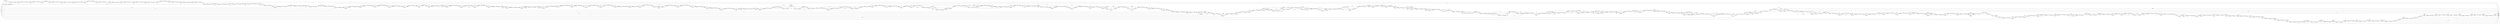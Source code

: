 digraph {
	graph [rankdir=LR]
	node [shape=rectangle]
	2 -> 18 [label=3341]
	18 -> 75 [label=40227]
	75 -> 84 [label=39445]
	75 -> 10188 [label=782]
	84 -> 120 [label=2559]
	84 -> 18144 [label=36886]
	120 -> 123 [label=40227]
	123 -> 138 [label=40226]
	123 -> 10238 [label=1]
	138 -> 147 [label=39495]
	138 -> 10241 [label=731]
	147 -> 161 [label=39445]
	147 -> 10238 [label=50]
	161 -> 1 [label=36573]
	161 -> 168 [label=2872]
	168 -> 183 [label=2922]
	168 -> 189 [label=732]
	183 -> 185 [label=2613]
	183 -> 18216 [label=309]
	185 -> 1 [label=4]
	185 -> 189 [label=2609]
	189 -> 192 [label=3341]
	192 -> 210 [label=3340]
	192 -> 18216 [label=1]
	210 -> 213 [label=3290]
	210 -> 243 [label=50]
	213 -> 222 [label=3600]
	222 -> 243 [label=2559]
	222 -> 249 [label=1041]
	243 -> 249 [label=2609]
	249 -> 294 [label=3650]
	294 -> 315 [label=2559]
	294 -> 10293 [label=1091]
	315 -> 318 [label=3341]
	318 -> 339 [label=2559]
	318 -> 10310 [label=782]
	339 -> 341 [label=3650]
	341 -> 362 [label=2559]
	341 -> 10338 [label=1091]
	362 -> 363 [label=3650]
	363 -> 372 [label=2919]
	363 -> 384 [label=731]
	372 -> 384 [label=2610]
	372 -> 393 [label=309]
	384 -> 393 [label=3341]
	393 -> 402 [label=3650]
	402 -> 423 [label=3600]
	402 -> 10358 [label=50]
	423 -> 435 [label=3650]
	435 -> 465 [label=2559]
	435 -> 10382 [label=1091]
	465 -> 480 [label=2919]
	480 -> 507 [label=3650]
	507 -> 528 [label=2562]
	507 -> 10407 [label=50]
	507 -> 18256 [label=1038]
	528 -> 537 [label=3649]
	537 -> 564 [label=3650]
	564 -> 585 [label=3649]
	564 -> 18299 [label=1]
	585 -> 600 [label=3650]
	600 -> 621 [label=2922]
	600 -> 18585 [label=728]
	621 -> 654 [label=3650]
	654 -> 675 [label=2560]
	654 -> 10427 [label=362]
	654 -> 18605 [label=728]
	675 -> 738 [label=3650]
	738 -> 758 [label=3647]
	738 -> 759 [label=3]
	758 -> 759 [label=3338]
	758 -> 1 [label=309]
	759 -> 930 [label=3341]
	930 -> 951 [label=3340]
	930 -> 18319 [label=1]
	951 -> 1131 [label=3341]
	1131 -> 1141 [label=3342]
	1141 -> 1162 [label=3339]
	1141 -> 22282 [label=3]
	1162 -> 1225 [label=3342]
	1225 -> 1246 [label=2560]
	1225 -> 10447 [label=782]
	1246 -> 1318 [label=3342]
	1318 -> 1339 [label=2564]
	1318 -> 10459 [label=778]
	1339 -> 1351 [label=3292]
	1351 -> 1363 [label=3342]
	1363 -> 1384 [label=2560]
	1363 -> 10499 [label=782]
	1384 -> 1393 [label=3342]
	1393 -> 1426 [label=2564]
	1393 -> 10511 [label=778]
	1426 -> 1450 [label=3342]
	1450 -> 1468 [label=2564]
	1450 -> 1471 [label=778]
	1468 -> 1471 [label=2560]
	1468 -> 10560 [label=4]
	1471 -> 1480 [label=3338]
	1480 -> 1501 [label=2560]
	1480 -> 10560 [label=778]
	1501 -> 1520 [label=3342]
	1520 -> 1555 [label=2610]
	1520 -> 18659 [label=732]
	1555 -> 1558 [label=2610]
	1555 -> 1588 [label=732]
	1558 -> 1588 [label=2560]
	1558 -> 10614 [label=50]
	1588 -> 1600 [label=3292]
	1600 -> 10614 [label=732]
	1600 -> 1621 [label=2560]
	1621 -> 1669 [label=3292]
	1669 -> 1749 [label=3342]
	1749 -> 1750 [label=3341]
	1749 -> 10702 [label=1]
	1750 -> 1771 [label=2560]
	1750 -> 10702 [label=781]
	1771 -> 1782 [label=3342]
	1782 -> 1 [label=50]
	1782 -> 1961 [label=3292]
	1961 -> 1963 [label=3291]
	1961 -> 18711 [label=1]
	1963 -> 1993 [label=2560]
	1963 -> 18711 [label=731]
	1993 -> 2095 [label=3292]
	2095 -> 2104 [label=3291]
	2095 -> 18733 [label=1]
	2104 -> 2125 [label=2560]
	2104 -> 18733 [label=731]
	2125 -> 2239 [label=3292]
	2239 -> 2260 [label=2560]
	2239 -> 18761 [label=732]
	2260 -> 2344 [label=3292]
	2344 -> 2365 [label=3289]
	2344 -> 22330 [label=3]
	2365 -> 2462 [label=3292]
	2462 -> 2484 [label=3291]
	2462 -> 22551 [label=1]
	2484 -> 2795 [label=3292]
	2795 -> 2816 [label=3291]
	2795 -> 22571 [label=1]
	2816 -> 2845 [label=3292]
	2845 -> 2878 [label=3291]
	2845 -> 22603 [label=1]
	2878 -> 2929 [label=3292]
	2929 -> 2950 [label=2563]
	2929 -> 22350 [label=729]
	2950 -> 3054 [label=3292]
	3054 -> 3075 [label=3291]
	3054 -> 22623 [label=1]
	3075 -> 3145 [label=3292]
	3145 -> 1 [label=1]
	3145 -> 3186 [label=3291]
	3186 -> 3198 [label=2563]
	3186 -> 18770 [label=728]
	3198 -> 3219 [label=2560]
	3198 -> 18770 [label=3]
	3219 -> 3243 [label=3291]
	3243 -> 3264 [label=2563]
	3243 -> 22390 [label=728]
	3264 -> 3396 [label=3291]
	3396 -> 3417 [label=3290]
	3396 -> 22643 [label=1]
	3417 -> 3486 [label=3291]
	3486 -> 3513 [label=3287]
	3486 -> 18807 [label=4]
	3513 -> 3642 [label=3291]
	3642 -> 3663 [label=3287]
	3642 -> 18827 [label=4]
	3663 -> 4210 [label=3291]
	4210 -> 4231 [label=2563]
	4210 -> 22410 [label=728]
	4231 -> 4327 [label=3291]
	4327 -> 4348 [label=2563]
	4327 -> 22430 [label=728]
	4348 -> 4637 [label=3291]
	4637 -> 1 [label=1]
	4637 -> 4639 [label=3290]
	4639 -> 1 [label=725]
	4639 -> 4651 [label=2565]
	4651 -> 4672 [label=2562]
	4651 -> 22450 [label=3]
	4672 -> 4707 [label=2565]
	4707 -> 1 [label=3]
	4707 -> 4741 [label=2562]
	4741 -> 1 [label=2]
	4741 -> 5069 [label=2560]
	5069 -> 5090 [label=2559]
	5069 -> 26097 [label=1]
	5090 -> 5373 [label=2560]
	5373 -> 5394 [label=2559]
	5373 -> 26117 [label=1]
	5394 -> 5496 [label=2560]
	5496 -> 5517 [label=2559]
	5496 -> 26137 [label=1]
	5517 -> 5529 [label=2560]
	5529 -> 5553 [label=2559]
	5529 -> 26160 [label=1]
	5553 -> 5607 [label=2560]
	5607 -> 5628 [label=2559]
	5607 -> 26180 [label=1]
	5628 -> 5790 [label=2560]
	5790 -> 5811 [label=2559]
	5790 -> 26200 [label=1]
	5811 -> 5982 [label=2560]
	5982 -> 1 [label=2559]
	5982 -> 27329 [label=1]
	5983 -> 6043 [label=36936]
	6043 -> 6064 [label=50]
	6043 -> 23806 [label=36886]
	6064 -> 6150 [label=36936]
	6150 -> 6171 [label=50]
	6150 -> 23826 [label=36886]
	6171 -> 6182 [label=36936]
	6182 -> 6203 [label=50]
	6182 -> 23846 [label=36886]
	6203 -> 6236 [label=36936]
	6236 -> 6269 [label=50]
	6236 -> 23878 [label=36886]
	6269 -> 6281 [label=36936]
	6281 -> 6302 [label=50]
	6281 -> 23898 [label=36886]
	6302 -> 6311 [label=36936]
	6311 -> 6332 [label=50]
	6311 -> 23918 [label=36886]
	6332 -> 6353 [label=50]
	6332 -> 23938 [label=36886]
	6353 -> 6428 [label=36936]
	6428 -> 6443 [label=359]
	6428 -> 23959 [label=36577]
	6443 -> 6467 [label=50]
	6443 -> 23959 [label=309]
	6467 -> 6497 [label=36936]
	6497 -> 6521 [label=50]
	6497 -> 23985 [label=36886]
	6521 -> 6524 [label=36627]
	6524 -> 6527 [label=50]
	6524 -> 6545 [label=36577]
	6527 -> 6545 [label=359]
	6545 -> 6563 [label=36936]
	6563 -> 6584 [label=50]
	6563 -> 24039 [label=36886]
	6584 -> 6587 [label=36936]
	6587 -> 6594 [label=359]
	6587 -> 24060 [label=36577]
	6594 -> 6615 [label=50]
	6594 -> 24060 [label=309]
	6615 -> 6620 [label=36936]
	6620 -> 6656 [label=50]
	6620 -> 24099 [label=36886]
	6656 -> 6674 [label=359]
	6674 -> 6686 [label=36936]
	6686 -> 6695 [label=359]
	6686 -> 24140 [label=36577]
	6695 -> 6722 [label=50]
	6695 -> 24140 [label=309]
	6722 -> 6889 [label=36936]
	6889 -> 6910 [label=50]
	6889 -> 24174 [label=36886]
	6910 -> 6922 [label=36936]
	6922 -> 6943 [label=36627]
	6922 -> 25648 [label=309]
	6943 -> 6952 [label=36936]
	6952 -> 7027 [label=50]
	6952 -> 24248 [label=36886]
	7027 -> 7030 [label=36936]
	7030 -> 7147 [label=50]
	7030 -> 24364 [label=36886]
	7147 -> 7168 [label=36936]
	7168 -> 7240 [label=50]
	7168 -> 24435 [label=36886]
	7240 -> 7249 [label=36936]
	7249 -> 7270 [label=50]
	7249 -> 24455 [label=36886]
	7270 -> 7306 [label=50]
	7270 -> 24490 [label=36886]
	7306 -> 7312 [label=36936]
	7312 -> 7351 [label=50]
	7312 -> 24503 [label=36886]
	7351 -> 7357 [label=36936]
	7357 -> 7378 [label=50]
	7357 -> 24548 [label=36886]
	7378 -> 7381 [label=36936]
	7381 -> 7405 [label=50]
	7381 -> 24571 [label=36886]
	7405 -> 7424 [label=36936]
	7424 -> 7445 [label=50]
	7424 -> 24591 [label=36886]
	7445 -> 7462 [label=36936]
	7462 -> 7483 [label=50]
	7462 -> 16703 [label=36886]
	7483 -> 7528 [label=36937]
	7528 -> 7549 [label=50]
	7528 -> 16731 [label=36887]
	7549 -> 7564 [label=36627]
	7564 -> 7598 [label=36937]
	7598 -> 7615 [label=36628]
	7598 -> 16755 [label=309]
	7615 -> 7636 [label=50]
	7615 -> 16755 [label=36578]
	7636 -> 7645 [label=36937]
	7645 -> 7666 [label=36936]
	7645 -> 7672 [label=1]
	7666 -> 7669 [label=36627]
	7666 -> 16815 [label=309]
	7669 -> 7672 [label=50]
	7669 -> 24653 [label=36577]
	7672 -> 7693 [label=51]
	7693 -> 7717 [label=50]
	7693 -> 16815 [label=1]
	7717 -> 16821 [label=310]
	7717 -> 7756 [label=50]
	7756 -> 7758 [label=36937]
	7758 -> 7834 [label=50]
	7758 -> 16870 [label=36887]
	7834 -> 7848 [label=36627]
	7848 -> 7887 [label=50]
	7848 -> 24736 [label=36577]
	7887 -> 7921 [label=36937]
	7921 -> 7942 [label=359]
	7921 -> 17006 [label=36578]
	7942 -> 7956 [label=36937]
	7956 -> 7977 [label=51]
	7956 -> 24777 [label=36886]
	7977 -> 8001 [label=36937]
	8001 -> 8022 [label=51]
	8001 -> 24797 [label=36886]
	8022 -> 8023 [label=36628]
	8022 -> 8046 [label=309]
	8023 -> 8046 [label=51]
	8023 -> 8055 [label=36577]
	8046 -> 8052 [label=360]
	8052 -> 8055 [label=359]
	8052 -> 8148 [label=1]
	8055 -> 8064 [label=36936]
	8064 -> 8118 [label=50]
	8064 -> 24861 [label=36577]
	8064 -> 25837 [label=309]
	8118 -> 8145 [label=359]
	8145 -> 8148 [label=36936]
	8148 -> 8178 [label=36937]
	8178 -> 8202 [label=36936]
	8178 -> 17131 [label=1]
	8202 -> 8217 [label=36627]
	8202 -> 17131 [label=309]
	8217 -> 8223 [label=50]
	8217 -> 8241 [label=36577]
	8223 -> 8241 [label=359]
	8241 -> 8250 [label=36936]
	8250 -> 8271 [label=50]
	8250 -> 24951 [label=36886]
	8271 -> 8280 [label=36936]
	8280 -> 8292 [label=36937]
	8292 -> 8313 [label=36628]
	8292 -> 25869 [label=309]
	8313 -> 8316 [label=36937]
	8316 -> 8337 [label=50]
	8316 -> 17222 [label=36887]
	8337 -> 8338 [label=36937]
	8338 -> 8349 [label=51]
	8338 -> 17250 [label=36886]
	8349 -> 8406 [label=50]
	8349 -> 17250 [label=1]
	8406 -> 8427 [label=36937]
	8427 -> 8487 [label=50]
	8427 -> 17293 [label=36887]
	8487 -> 8496 [label=36937]
	8496 -> 8517 [label=36936]
	8496 -> 17357 [label=1]
	8517 -> 8520 [label=36937]
	8520 -> 8532 [label=360]
	8520 -> 25063 [label=36577]
	8532 -> 8533 [label=51]
	8532 -> 25063 [label=309]
	8533 -> 8554 [label=50]
	8533 -> 17377 [label=1]
	8554 -> 8562 [label=51]
	8562 -> 8563 [label=36937]
	8563 -> 8571 [label=51]
	8563 -> 8640 [label=36886]
	8571 -> 8619 [label=50]
	8571 -> 17424 [label=1]
	8619 -> 8640 [label=51]
	8640 -> 8710 [label=36937]
	8710 -> 8734 [label=51]
	8710 -> 25182 [label=36886]
	8734 -> 8754 [label=36937]
	8754 -> 8805 [label=51]
	8754 -> 25232 [label=36886]
	8805 -> 8838 [label=36937]
	8838 -> 8840 [label=36938]
	8840 -> 8850 [label=37663]
	8850 -> 8871 [label=37354]
	8850 -> 25897 [label=309]
	8871 -> 8890 [label=37663]
	8890 -> 8895 [label=36938]
	8890 -> 22008 [label=725]
	8895 -> 8916 [label=36937]
	8895 -> 22470 [label=1]
	8916 -> 8925 [label=36938]
	8925 -> 8934 [label=37666]
	8934 -> 8942 [label=780]
	8934 -> 8955 [label=36886]
	8942 -> 8955 [label=782]
	8955 -> 8964 [label=37668]
	8964 -> 8985 [label=36940]
	8964 -> 22044 [label=728]
	8985 -> 8994 [label=37668]
	8994 -> 9015 [label=36940]
	8994 -> 22064 [label=728]
	9015 -> 9033 [label=37668]
	9033 -> 9039 [label=54]
	9033 -> 22079 [label=37614]
	9039 -> 9054 [label=50]
	9039 -> 17463 [label=4]
	9054 -> 9078 [label=50]
	9054 -> 22100 [label=36886]
	9078 -> 9084 [label=778]
	9084 -> 9105 [label=50]
	9084 -> 17478 [label=728]
	9105 -> 9138 [label=50]
	9105 -> 18325 [label=37614]
	9138 -> 9177 [label=50]
	9138 -> 17540 [label=37618]
	9177 -> 9180 [label=782]
	9180 -> 9195 [label=37668]
	9195 -> 9207 [label=37359]
	9195 -> 18362 [label=309]
	9207 -> 9213 [label=37357]
	9207 -> 17581 [label=2]
	9213 -> 9264 [label=50]
	9213 -> 18362 [label=37307]
	9264 -> 9270 [label=37668]
	9270 -> 9282 [label=782]
	9270 -> 17625 [label=36886]
	9282 -> 9324 [label=50]
	9282 -> 17625 [label=732]
	9324 -> 9327 [label=782]
	9324 -> 9345 [label=36886]
	9327 -> 9345 [label=781]
	9327 -> 9348 [label=1]
	9345 -> 9348 [label=37667]
	9348 -> 9369 [label=37665]
	9348 -> 22155 [label=3]
	9369 -> 9411 [label=37668]
	9411 -> 9451 [label=50]
	9411 -> 17678 [label=732]
	9411 -> 17690 [label=36886]
	9451 -> 9453 [label=52]
	9453 -> 9489 [label=37668]
	9489 -> 9495 [label=782]
	9489 -> 9510 [label=36886]
	9495 -> 9510 [label=50]
	9495 -> 9516 [label=732]
	9510 -> 9516 [label=36936]
	9516 -> 9537 [label=37668]
	9537 -> 9558 [label=50]
	9537 -> 17727 [label=37618]
	9558 -> 9567 [label=37667]
	9567 -> 9570 [label=37668]
	9570 -> 9579 [label=52]
	9570 -> 17768 [label=37616]
	9579 -> 9600 [label=50]
	9579 -> 17768 [label=2]
	9600 -> 9621 [label=37665]
	9621 -> 9639 [label=37668]
	9639 -> 9648 [label=37359]
	9639 -> 18426 [label=309]
	9648 -> 9669 [label=51]
	9648 -> 18425 [label=37308]
	9669 -> 9675 [label=1088]
	9675 -> 9681 [label=360]
	9675 -> 9696 [label=728]
	9681 -> 9684 [label=36937]
	9684 -> 9696 [label=36940]
	9696 -> 9709 [label=37668]
	9709 -> 9730 [label=37667]
	9709 -> 17796 [label=1]
	9730 -> 9731 [label=37668]
	9731 -> 9732 [label=362]
	9731 -> 17797 [label=37306]
	9732 -> 9753 [label=50]
	9732 -> 18468 [label=312]
	9753 -> 9765 [label=37667]
	9765 -> 9783 [label=37358]
	9765 -> 9786 [label=309]
	9783 -> 9785 [label=37359]
	9785 -> 9786 [label=37356]
	9785 -> 18486 [label=3]
	9786 -> 9806 [label=37665]
	9806 -> 9824 [label=37667]
	9824 -> 9833 [label=37359]
	9824 -> 17982 [label=309]
	9833 -> 9842 [label=36627]
	9833 -> 17982 [label=732]
	9842 -> 9854 [label=50]
	9842 -> 9863 [label=36577]
	9854 -> 9863 [label=1091]
	9863 -> 9869 [label=37668]
	9869 -> 9881 [label=1091]
	9869 -> 17999 [label=36577]
	9881 -> 9902 [label=778]
	9881 -> 17999 [label=313]
	9902 -> 9911 [label=37668]
	9911 -> 9914 [label=36627]
	9911 -> 18031 [label=1041]
	9914 -> 9938 [label=50]
	9914 -> 18031 [label=36577]
	9938 -> 10001 [label=37668]
	10001 -> 10025 [label=36936]
	10001 -> 18059 [label=732]
	10025 -> 10038 [label=37668]
	10038 -> 10059 [label=782]
	10038 -> 25485 [label=36886]
	10059 -> 10060 [label=37668]
	10060 -> 10079 [label=36939]
	10060 -> 18093 [label=729]
	10079 -> 10096 [label=53]
	10079 -> 25503 [label=36886]
	10096 -> 10100 [label=54]
	10100 -> 10115 [label=363]
	10115 -> 10118 [label=1091]
	10118 -> 10124 [label=37668]
	10124 -> 10148 [label=359]
	10124 -> 10160 [label=732]
	10124 -> 25546 [label=36577]
	10148 -> 10160 [label=36936]
	10160 -> 10178 [label=37668]
	10178 -> 2 [label=782]
	10178 -> 18 [label=36886]
	10188 -> 10209 [label=50]
	10188 -> 18144 [label=732]
	10209 -> 120 [label=37668]
	10238 -> 10241 [label=51]
	10241 -> 168 [label=782]
	10293 -> 315 [label=782]
	10293 -> 10310 [label=309]
	10310 -> 339 [label=1091]
	10338 -> 362 [label=1091]
	10358 -> 423 [label=50]
	10382 -> 465 [label=360]
	10382 -> 480 [label=731]
	10407 -> 528 [label=50]
	10427 -> 675 [label=362]
	10447 -> 1246 [label=782]
	10459 -> 1351 [label=50]
	10459 -> 1339 [label=728]
	10499 -> 1384 [label=782]
	10511 -> 1426 [label=50]
	10511 -> 22310 [label=728]
	10560 -> 1501 [label=782]
	10614 -> 10632 [label=782]
	10632 -> 1669 [label=50]
	10632 -> 1621 [label=732]
	10702 -> 1771 [label=782]
	10703 -> 10760 [label=83]
	10760 -> 10781 [label=81]
	10760 -> 21617 [label=2]
	10781 -> 10815 [label=83]
	10815 -> 10879 [label=81]
	10815 -> 21680 [label=2]
	10879 -> 10937 [label=83]
	10937 -> 10958 [label=81]
	10937 -> 21700 [label=2]
	10958 -> 10982 [label=81]
	10958 -> 21723 [label=2]
	10982 -> 11042 [label=83]
	11042 -> 11077 [label=81]
	11042 -> 21757 [label=2]
	11077 -> 11105 [label=83]
	11105 -> 11141 [label=81]
	11105 -> 21792 [label=2]
	11141 -> 11252 [label=83]
	11252 -> 11273 [label=81]
	11252 -> 21812 [label=2]
	11273 -> 12054 [label=83]
	12054 -> 12075 [label=81]
	12054 -> 21832 [label=2]
	12075 -> 12134 [label=83]
	12134 -> 12155 [label=81]
	12134 -> 21852 [label=2]
	12155 -> 12182 [label=83]
	12182 -> 12203 [label=81]
	12182 -> 21872 [label=2]
	12203 -> 12473 [label=83]
	12473 -> 12494 [label=81]
	12473 -> 21892 [label=2]
	12494 -> 12689 [label=83]
	12689 -> 12710 [label=81]
	12689 -> 21912 [label=2]
	12710 -> 13031 [label=83]
	13031 -> 13067 [label=81]
	13031 -> 21947 [label=2]
	13067 -> 13328 [label=83]
	13328 -> 13349 [label=81]
	13328 -> 21967 [label=2]
	13349 -> 13445 [label=83]
	13445 -> 13466 [label=81]
	13445 -> 21987 [label=2]
	13466 -> 13616 [label=83]
	13616 -> 13637 [label=81]
	13616 -> 22007 [label=2]
	13637 -> 13913 [label=83]
	13913 -> 1 [label=2]
	13913 -> 15239 [label=81]
	15239 -> 15260 [label=36658]
	15260 -> 15281 [label=81]
	15260 -> 22696 [label=36577]
	15281 -> 15383 [label=36658]
	15383 -> 15404 [label=81]
	15383 -> 22716 [label=36577]
	15404 -> 15450 [label=36658]
	15450 -> 15503 [label=81]
	15450 -> 22768 [label=36577]
	15503 -> 15555 [label=36658]
	15555 -> 15608 [label=81]
	15555 -> 22820 [label=36577]
	15608 -> 15620 [label=36658]
	15620 -> 15884 [label=81]
	15620 -> 23003 [label=36577]
	15884 -> 15891 [label=36967]
	15891 -> 16049 [label=81]
	15891 -> 23225 [label=36886]
	16049 -> 16067 [label=36967]
	16067 -> 16304 [label=81]
	16067 -> 23461 [label=36886]
	16304 -> 16310 [label=36967]
	16310 -> 16478 [label=81]
	16310 -> 23628 [label=36886]
	16478 -> 16683 [label=36967]
	16683 -> 1 [label=81]
	16683 -> 5983 [label=36886]
	16703 -> 7483 [label=36887]
	16731 -> 7564 [label=310]
	16731 -> 7549 [label=36577]
	16755 -> 7636 [label=36887]
	16815 -> 7717 [label=310]
	16821 -> 16842 [label=1]
	16821 -> 24653 [label=309]
	16842 -> 7756 [label=36887]
	16870 -> 16892 [label=310]
	16870 -> 24697 [label=36577]
	16892 -> 16972 [label=1]
	16892 -> 24697 [label=309]
	16972 -> 7887 [label=36887]
	17006 -> 7942 [label=36578]
	17131 -> 17140 [label=310]
	17140 -> 8280 [label=1]
	17140 -> 8223 [label=309]
	17222 -> 8337 [label=36887]
	17250 -> 17258 [label=36887]
	17258 -> 8406 [label=1]
	17258 -> 25009 [label=36886]
	17293 -> 17327 [label=1]
	17293 -> 25042 [label=36886]
	17327 -> 8487 [label=36887]
	17357 -> 8517 [label=1]
	17377 -> 8554 [label=1]
	17424 -> 8619 [label=1]
	17463 -> 17478 [label=36890]
	17478 -> 17487 [label=37618]
	17487 -> 17502 [label=4]
	17487 -> 9105 [label=37614]
	17502 -> 9138 [label=2]
	17502 -> 18325 [label=2]
	17540 -> 9177 [label=2]
	17540 -> 18342 [label=37616]
	17581 -> 9264 [label=37618]
	17625 -> 9324 [label=37618]
	17678 -> 17690 [label=730]
	17678 -> 9451 [label=2]
	17690 -> 9453 [label=37616]
	17727 -> 9567 [label=1]
	17727 -> 9558 [label=37617]
	17768 -> 17774 [label=37618]
	17774 -> 9600 [label=37615]
	17774 -> 9621 [label=3]
	17796 -> 9730 [label=1]
	17797 -> 9783 [label=1]
	17797 -> 18468 [label=37305]
	17982 -> 9854 [label=1041]
	17999 -> 9902 [label=36890]
	18031 -> 9938 [label=37618]
	18059 -> 10025 [label=732]
	18093 -> 10096 [label=1]
	18093 -> 10115 [label=728]
	18144 -> 10209 [label=37618]
	18216 -> 213 [label=310]
	18256 -> 537 [label=1]
	18256 -> 528 [label=1037]
	18299 -> 585 [label=1]
	18319 -> 951 [label=1]
	18325 -> 9138 [label=37616]
	18342 -> 9177 [label=730]
	18342 -> 9180 [label=36886]
	18362 -> 17581 [label=37616]
	18425 -> 18426 [label=731]
	18425 -> 9681 [label=36577]
	18426 -> 18428 [label=1040]
	18428 -> 9684 [label=3]
	18428 -> 9669 [label=1037]
	18468 -> 9753 [label=37617]
	18486 -> 9806 [label=2]
	18486 -> 9824 [label=1]
	18585 -> 621 [label=728]
	18605 -> 675 [label=728]
	18659 -> 1555 [label=732]
	18711 -> 1993 [label=732]
	18733 -> 2125 [label=732]
	18761 -> 2260 [label=732]
	18770 -> 3219 [label=731]
	18807 -> 3513 [label=4]
	18827 -> 3663 [label=4]
	21597 -> 10703 [label=2]
	21617 -> 10781 [label=2]
	21680 -> 10879 [label=2]
	21700 -> 10958 [label=2]
	21723 -> 10982 [label=2]
	21757 -> 11077 [label=2]
	21792 -> 11141 [label=2]
	21812 -> 11273 [label=2]
	21832 -> 12075 [label=2]
	21852 -> 12155 [label=2]
	21872 -> 12203 [label=2]
	21892 -> 12494 [label=2]
	21912 -> 12710 [label=2]
	21947 -> 13067 [label=2]
	21967 -> 13349 [label=2]
	21987 -> 13466 [label=2]
	22007 -> 13637 [label=2]
	22008 -> 8925 [label=728]
	22044 -> 8985 [label=728]
	22064 -> 9015 [label=728]
	22079 -> 22100 [label=728]
	22079 -> 9054 [label=36886]
	22100 -> 22103 [label=37614]
	22103 -> 9078 [label=728]
	22103 -> 17463 [label=36886]
	22155 -> 9369 [label=3]
	22282 -> 1162 [label=3]
	22310 -> 1426 [label=728]
	22330 -> 2365 [label=3]
	22350 -> 2950 [label=729]
	22390 -> 3264 [label=728]
	22410 -> 4231 [label=728]
	22430 -> 4348 [label=728]
	22450 -> 4672 [label=3]
	22470 -> 8916 [label=1]
	22551 -> 2484 [label=1]
	22571 -> 2816 [label=1]
	22603 -> 2878 [label=1]
	22623 -> 3075 [label=1]
	22643 -> 3417 [label=1]
	22667 -> 22668 [label=36573]
	22668 -> 15239 [label=36577]
	22696 -> 15281 [label=36577]
	22716 -> 15404 [label=36577]
	22768 -> 15503 [label=36577]
	22820 -> 15608 [label=36577]
	23003 -> 15884 [label=36886]
	23225 -> 16049 [label=36886]
	23461 -> 16304 [label=36886]
	23628 -> 16478 [label=36886]
	23806 -> 6064 [label=36886]
	23826 -> 6171 [label=36886]
	23846 -> 6203 [label=36886]
	23878 -> 6269 [label=36886]
	23898 -> 6302 [label=36886]
	23918 -> 6332 [label=36886]
	23938 -> 6353 [label=36886]
	23959 -> 6467 [label=36886]
	23985 -> 6521 [label=36577]
	23985 -> 6527 [label=309]
	24039 -> 6584 [label=36886]
	24060 -> 6615 [label=36886]
	24099 -> 6674 [label=36577]
	24099 -> 6656 [label=309]
	24140 -> 6722 [label=36886]
	24174 -> 6910 [label=36886]
	24248 -> 7027 [label=36886]
	24364 -> 7147 [label=36886]
	24435 -> 7240 [label=36886]
	24455 -> 7270 [label=36886]
	24490 -> 7306 [label=36886]
	24503 -> 24524 [label=36577]
	24503 -> 25668 [label=309]
	24524 -> 7351 [label=36886]
	24548 -> 7378 [label=36886]
	24571 -> 7405 [label=36886]
	24591 -> 7445 [label=36886]
	24653 -> 16842 [label=36886]
	24697 -> 24704 [label=36886]
	24704 -> 7834 [label=36577]
	24704 -> 24736 [label=309]
	24736 -> 16972 [label=36886]
	24777 -> 7977 [label=36886]
	24797 -> 8022 [label=36886]
	24861 -> 24879 [label=36886]
	24879 -> 8145 [label=36577]
	24879 -> 8118 [label=309]
	24951 -> 8271 [label=36886]
	25009 -> 8406 [label=36886]
	25042 -> 17327 [label=36886]
	25063 -> 8562 [label=36886]
	25182 -> 8734 [label=36886]
	25232 -> 8805 [label=36886]
	25485 -> 10059 [label=36886]
	25503 -> 10118 [label=36577]
	25503 -> 10100 [label=309]
	25546 -> 10148 [label=36577]
	25648 -> 6943 [label=309]
	25668 -> 24524 [label=309]
	25837 -> 24861 [label=309]
	25869 -> 8313 [label=309]
	25897 -> 8871 [label=309]
	26097 -> 5090 [label=1]
	26117 -> 5394 [label=1]
	26137 -> 5517 [label=1]
	26160 -> 5553 [label=1]
	26180 -> 5628 [label=1]
	26200 -> 5811 [label=1]
	27329 -> 1 [label=1]
	0 -> 2 [label=2559]
	0 -> 5983 [label=50]
	0 -> 10703 [label=81]
	0 -> 16703 [label=1]
	0 -> 8942 [label=2]
	0 -> 22008 [label=3]
	0 -> 8838 [label=1]
	0 -> 23003 [label=309]
	0 -> 22668 [label=4]
	0 -> 8840 [label=725]
	0 -> 1131 [label=1]
	0 -> 21597 [label=2]
	0 -> 22667 [label=36573]
}

